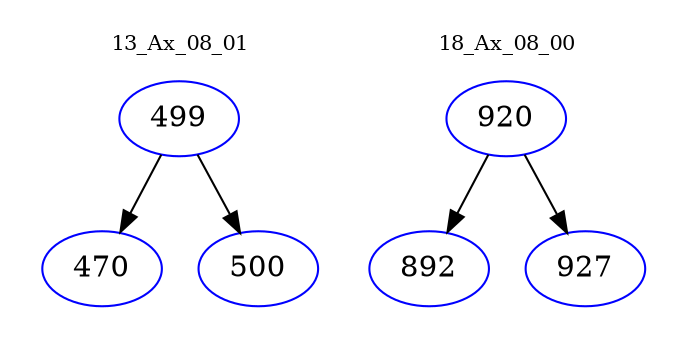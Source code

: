 digraph{
subgraph cluster_0 {
color = white
label = "13_Ax_08_01";
fontsize=10;
T0_499 [label="499", color="blue"]
T0_499 -> T0_470 [color="black"]
T0_470 [label="470", color="blue"]
T0_499 -> T0_500 [color="black"]
T0_500 [label="500", color="blue"]
}
subgraph cluster_1 {
color = white
label = "18_Ax_08_00";
fontsize=10;
T1_920 [label="920", color="blue"]
T1_920 -> T1_892 [color="black"]
T1_892 [label="892", color="blue"]
T1_920 -> T1_927 [color="black"]
T1_927 [label="927", color="blue"]
}
}

